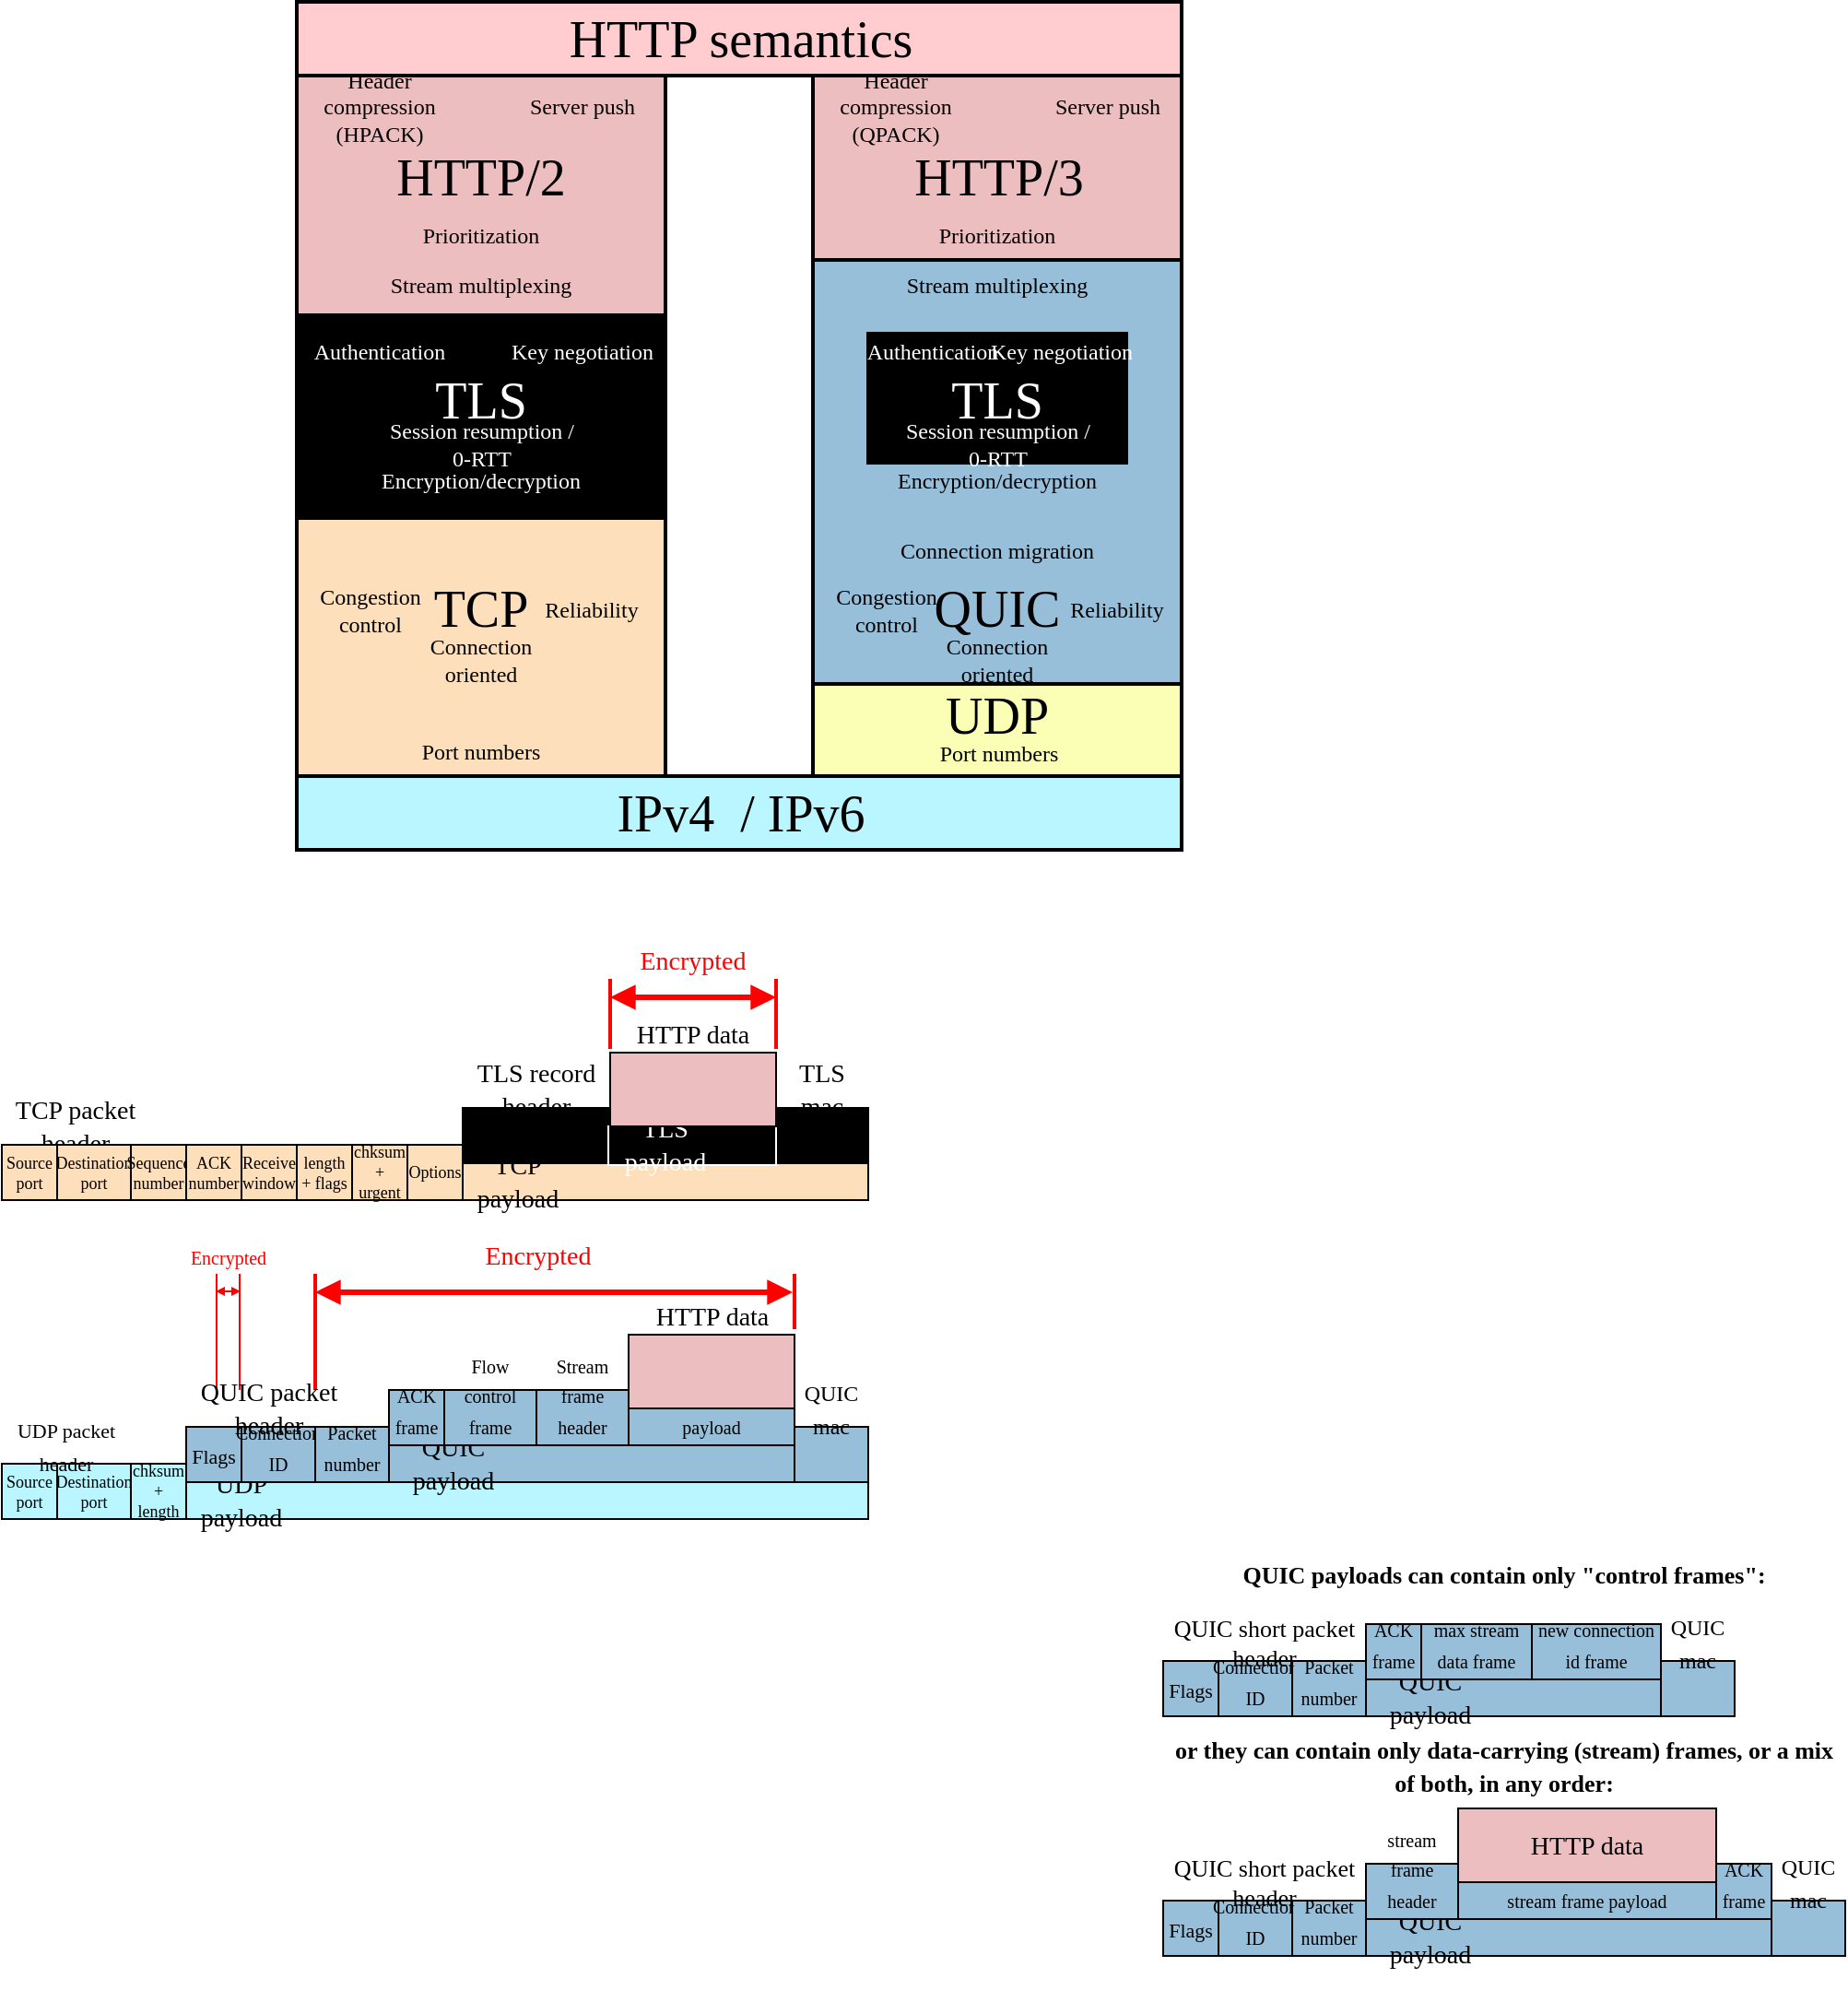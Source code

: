 <mxfile version="14.5.1" type="device"><diagram id="oOJN42TgeW5CsDGFlPp1" name="Page-1"><mxGraphModel dx="825" dy="1573" grid="1" gridSize="10" guides="1" tooltips="1" connect="1" arrows="1" fold="1" page="1" pageScale="1" pageWidth="850" pageHeight="1100" math="0" shadow="0"><root><mxCell id="0"/><mxCell id="1" parent="0"/><mxCell id="z856pM4otreHxS7xI0vF-62" value="" style="rounded=0;whiteSpace=wrap;html=1;fontSize=14;fillColor=#000000;" vertex="1" parent="1"><mxGeometry x="590" y="310" width="50" height="30" as="geometry"/></mxCell><mxCell id="z856pM4otreHxS7xI0vF-1" value="" style="shape=image;verticalLabelPosition=bottom;labelBackgroundColor=#ffffff;verticalAlign=top;aspect=fixed;imageAspect=0;image=https://www.potaroo.net/ispcol/2019-03/quic-fig2.png;" vertex="1" parent="1"><mxGeometry x="180" y="660" width="520" height="134" as="geometry"/></mxCell><mxCell id="z856pM4otreHxS7xI0vF-3" value="" style="rounded=0;whiteSpace=wrap;html=1;fillColor=#FDDFBB;align=center;fontFamily=MyriadPro-Cond;strokeWidth=2;spacing=4;spacingLeft=2;fontSize=10;fontColor=#000000;" vertex="1" parent="1"><mxGeometry x="330" y="-20" width="200" height="150" as="geometry"/></mxCell><mxCell id="z856pM4otreHxS7xI0vF-4" value="&lt;div style=&quot;font-size: 28px&quot;&gt;&lt;font face=&quot;Myriad Pro Condensed&quot; style=&quot;font-size: 28px&quot;&gt;IPv4&amp;nbsp; /&amp;nbsp;&lt;/font&gt;&lt;span style=&quot;font-family: &amp;#34;myriad pro condensed&amp;#34;&quot;&gt;IPv6&lt;/span&gt;&lt;/div&gt;" style="rounded=0;whiteSpace=wrap;html=1;fillColor=#BAF6FF;align=center;fontFamily=MyriadPro-Cond;strokeWidth=2;spacing=4;spacingLeft=2;fontSize=10;fontColor=#000000;" vertex="1" parent="1"><mxGeometry x="330" y="130" width="480" height="40" as="geometry"/></mxCell><mxCell id="z856pM4otreHxS7xI0vF-5" value="&lt;span&gt;&lt;font face=&quot;Myriad Pro Condensed&quot;&gt;Reliability&lt;/font&gt;&lt;/span&gt;" style="text;html=1;strokeColor=none;fillColor=none;align=center;verticalAlign=middle;whiteSpace=wrap;rounded=0;fontStyle=0" vertex="1" parent="1"><mxGeometry x="450" y="30" width="80" height="20" as="geometry"/></mxCell><mxCell id="z856pM4otreHxS7xI0vF-6" value="&lt;span&gt;&lt;font face=&quot;Myriad Pro Condensed&quot;&gt;Congestion &lt;br&gt;control&lt;/font&gt;&lt;/span&gt;" style="text;html=1;strokeColor=none;fillColor=none;align=center;verticalAlign=middle;whiteSpace=wrap;rounded=0;fontStyle=0" vertex="1" parent="1"><mxGeometry x="330" y="30" width="80" height="20" as="geometry"/></mxCell><mxCell id="z856pM4otreHxS7xI0vF-7" value="" style="rounded=0;whiteSpace=wrap;html=1;fillColor=#98BFD9;align=center;fontFamily=MyriadPro-Cond;strokeWidth=2;spacing=4;spacingLeft=2;fontSize=10;fontColor=#000000;" vertex="1" parent="1"><mxGeometry x="610" y="-150" width="200" height="230" as="geometry"/></mxCell><mxCell id="z856pM4otreHxS7xI0vF-8" value="" style="rounded=0;whiteSpace=wrap;html=1;fillColor=#000000;align=center;fontFamily=MyriadPro-Cond;strokeWidth=2;spacing=4;spacingLeft=2;fontSize=10;fontColor=#FFFFFF;" vertex="1" parent="1"><mxGeometry x="330" y="-120" width="200" height="110" as="geometry"/></mxCell><mxCell id="z856pM4otreHxS7xI0vF-9" value="&lt;span&gt;&lt;font face=&quot;Myriad Pro Condensed&quot; color=&quot;#ffffff&quot;&gt;Authentication&lt;/font&gt;&lt;/span&gt;" style="text;html=1;strokeColor=none;fillColor=none;align=center;verticalAlign=middle;whiteSpace=wrap;rounded=0;fontStyle=0" vertex="1" parent="1"><mxGeometry x="330" y="-110" width="90" height="20" as="geometry"/></mxCell><mxCell id="z856pM4otreHxS7xI0vF-10" value="&lt;span&gt;&lt;font face=&quot;Myriad Pro Condensed&quot; color=&quot;#ffffff&quot;&gt;Key negotiation&lt;br&gt;&lt;/font&gt;&lt;/span&gt;" style="text;html=1;strokeColor=none;fillColor=none;align=center;verticalAlign=middle;whiteSpace=wrap;rounded=0;fontStyle=0" vertex="1" parent="1"><mxGeometry x="440" y="-110" width="90" height="20" as="geometry"/></mxCell><mxCell id="z856pM4otreHxS7xI0vF-11" value="&lt;span&gt;&lt;font face=&quot;Myriad Pro Condensed&quot; color=&quot;#ffffff&quot;&gt;Encryption/decryption&lt;br&gt;&lt;/font&gt;&lt;/span&gt;" style="text;html=1;strokeColor=none;fillColor=none;align=center;verticalAlign=middle;whiteSpace=wrap;rounded=0;fontStyle=0" vertex="1" parent="1"><mxGeometry x="385" y="-40" width="90" height="20" as="geometry"/></mxCell><mxCell id="z856pM4otreHxS7xI0vF-12" value="" style="rounded=0;whiteSpace=wrap;html=1;fillColor=#000000;align=center;fontFamily=MyriadPro-Cond;strokeWidth=2;spacing=4;spacingLeft=2;fontSize=10;fontColor=#FFFFFF;" vertex="1" parent="1"><mxGeometry x="640" y="-110" width="140" height="70" as="geometry"/></mxCell><mxCell id="z856pM4otreHxS7xI0vF-13" value="&lt;span&gt;&lt;font face=&quot;Myriad Pro Condensed&quot;&gt;Encryption/decryption&lt;br&gt;&lt;/font&gt;&lt;/span&gt;" style="text;html=1;strokeColor=none;fillColor=none;align=center;verticalAlign=middle;whiteSpace=wrap;rounded=0;fontStyle=0" vertex="1" parent="1"><mxGeometry x="665" y="-40" width="90" height="20" as="geometry"/></mxCell><mxCell id="z856pM4otreHxS7xI0vF-14" value="&lt;span&gt;&lt;font face=&quot;Myriad Pro Condensed&quot; color=&quot;#ffffff&quot;&gt;Authentication&lt;/font&gt;&lt;/span&gt;" style="text;html=1;strokeColor=none;fillColor=none;align=center;verticalAlign=middle;whiteSpace=wrap;rounded=0;fontStyle=0" vertex="1" parent="1"><mxGeometry x="630" y="-110" width="90" height="20" as="geometry"/></mxCell><mxCell id="z856pM4otreHxS7xI0vF-15" value="&lt;span&gt;&lt;font face=&quot;Myriad Pro Condensed&quot; color=&quot;#ffffff&quot;&gt;Key negotiation&lt;br&gt;&lt;/font&gt;&lt;/span&gt;" style="text;html=1;strokeColor=none;fillColor=none;align=center;verticalAlign=middle;whiteSpace=wrap;rounded=0;fontStyle=0" vertex="1" parent="1"><mxGeometry x="700" y="-110" width="90" height="20" as="geometry"/></mxCell><mxCell id="z856pM4otreHxS7xI0vF-16" value="&lt;span&gt;&lt;font face=&quot;Myriad Pro Condensed&quot; color=&quot;#ffffff&quot;&gt;Session resumption / 0-RTT&lt;br&gt;&lt;/font&gt;&lt;/span&gt;" style="text;html=1;strokeColor=none;fillColor=none;align=center;verticalAlign=middle;whiteSpace=wrap;rounded=0;fontStyle=0" vertex="1" parent="1"><mxGeometry x="657.5" y="-60" width="105" height="20" as="geometry"/></mxCell><mxCell id="z856pM4otreHxS7xI0vF-17" value="" style="edgeStyle=orthogonalEdgeStyle;rounded=0;orthogonalLoop=1;jettySize=auto;html=1;" edge="1" parent="1" source="z856pM4otreHxS7xI0vF-18" target="z856pM4otreHxS7xI0vF-28"><mxGeometry relative="1" as="geometry"/></mxCell><mxCell id="z856pM4otreHxS7xI0vF-18" value="&lt;span&gt;&lt;font face=&quot;Myriad Pro Condensed&quot; color=&quot;#ffffff&quot;&gt;Session resumption / 0-RTT&lt;br&gt;&lt;/font&gt;&lt;/span&gt;" style="text;html=1;strokeColor=none;fillColor=none;align=center;verticalAlign=middle;whiteSpace=wrap;rounded=0;fontStyle=0" vertex="1" parent="1"><mxGeometry x="377.5" y="-60" width="105" height="20" as="geometry"/></mxCell><mxCell id="z856pM4otreHxS7xI0vF-19" value="" style="rounded=0;whiteSpace=wrap;html=1;fillColor=#FAFFB5;align=center;fontFamily=MyriadPro-Cond;strokeWidth=2;spacing=4;spacingLeft=2;fontSize=10;fontColor=#000000;" vertex="1" parent="1"><mxGeometry x="610" y="80" width="200" height="50" as="geometry"/></mxCell><mxCell id="z856pM4otreHxS7xI0vF-20" value="&lt;span&gt;&lt;font face=&quot;Myriad Pro Condensed&quot;&gt;Port numbers&lt;/font&gt;&lt;/span&gt;" style="text;html=1;strokeColor=none;fillColor=none;align=center;verticalAlign=middle;whiteSpace=wrap;rounded=0;fontStyle=0" vertex="1" parent="1"><mxGeometry x="666" y="108" width="90" height="20" as="geometry"/></mxCell><mxCell id="z856pM4otreHxS7xI0vF-21" value="&lt;span&gt;&lt;font face=&quot;Myriad Pro Condensed&quot;&gt;Congestion &lt;br&gt;control&lt;/font&gt;&lt;/span&gt;" style="text;html=1;strokeColor=none;fillColor=none;align=center;verticalAlign=middle;whiteSpace=wrap;rounded=0;fontStyle=0" vertex="1" parent="1"><mxGeometry x="610" y="30" width="80" height="20" as="geometry"/></mxCell><mxCell id="z856pM4otreHxS7xI0vF-22" value="&lt;span&gt;&lt;font face=&quot;Myriad Pro Condensed&quot;&gt;Reliability&lt;/font&gt;&lt;/span&gt;" style="text;html=1;strokeColor=none;fillColor=none;align=center;verticalAlign=middle;whiteSpace=wrap;rounded=0;fontStyle=0" vertex="1" parent="1"><mxGeometry x="740" y="30" width="70" height="20" as="geometry"/></mxCell><mxCell id="z856pM4otreHxS7xI0vF-23" value="&lt;div&gt;&lt;br&gt;&lt;/div&gt;" style="rounded=0;whiteSpace=wrap;html=1;fillColor=#ecbec0;align=center;fontFamily=MyriadPro-Cond;strokeWidth=2;spacing=4;spacingLeft=2;fontSize=10;" vertex="1" parent="1"><mxGeometry x="330" y="-250" width="200" height="130" as="geometry"/></mxCell><mxCell id="z856pM4otreHxS7xI0vF-24" value="&lt;span&gt;&lt;font face=&quot;Myriad Pro Condensed&quot;&gt;Stream multiplexing&lt;/font&gt;&lt;/span&gt;" style="text;html=1;strokeColor=none;fillColor=none;align=center;verticalAlign=middle;whiteSpace=wrap;rounded=0;fontStyle=0" vertex="1" parent="1"><mxGeometry x="360" y="-146" width="140" height="20" as="geometry"/></mxCell><mxCell id="z856pM4otreHxS7xI0vF-25" value="&lt;div&gt;&lt;span style=&quot;font-family: &amp;#34;myriad pro condensed&amp;#34;&quot;&gt;&lt;font style=&quot;font-size: 28px&quot;&gt;HTTP semantics&lt;/font&gt;&lt;/span&gt;&lt;br&gt;&lt;/div&gt;" style="rounded=0;whiteSpace=wrap;html=1;align=center;fontFamily=MyriadPro-Cond;strokeWidth=2;spacing=4;spacingLeft=2;fontSize=10;fillColor=#FFCDCF;" vertex="1" parent="1"><mxGeometry x="330" y="-290" width="480" height="40" as="geometry"/></mxCell><mxCell id="z856pM4otreHxS7xI0vF-26" value="&lt;div style=&quot;font-size: 28px&quot;&gt;&lt;br&gt;&lt;/div&gt;" style="rounded=0;whiteSpace=wrap;html=1;align=center;fontFamily=MyriadPro-Cond;strokeWidth=2;spacing=4;spacingLeft=2;fontSize=10;fillColor=#ECBEC0;" vertex="1" parent="1"><mxGeometry x="610" y="-250" width="200" height="100" as="geometry"/></mxCell><mxCell id="z856pM4otreHxS7xI0vF-27" value="&lt;span&gt;&lt;font face=&quot;Myriad Pro Condensed&quot;&gt;Stream multiplexing&lt;/font&gt;&lt;/span&gt;" style="text;html=1;strokeColor=none;fillColor=none;align=center;verticalAlign=middle;whiteSpace=wrap;rounded=0;fontStyle=0" vertex="1" parent="1"><mxGeometry x="640" y="-146" width="140" height="20" as="geometry"/></mxCell><mxCell id="z856pM4otreHxS7xI0vF-28" value="&lt;span&gt;&lt;font face=&quot;Myriad Pro Condensed&quot;&gt;Prioritization&lt;/font&gt;&lt;/span&gt;" style="text;html=1;strokeColor=none;fillColor=none;align=center;verticalAlign=middle;whiteSpace=wrap;rounded=0;fontStyle=0" vertex="1" parent="1"><mxGeometry x="360" y="-173" width="140" height="20" as="geometry"/></mxCell><mxCell id="z856pM4otreHxS7xI0vF-29" value="&lt;span&gt;&lt;font face=&quot;Myriad Pro Condensed&quot;&gt;Prioritization&lt;/font&gt;&lt;/span&gt;" style="text;html=1;strokeColor=none;fillColor=none;align=center;verticalAlign=middle;whiteSpace=wrap;rounded=0;fontStyle=0" vertex="1" parent="1"><mxGeometry x="640" y="-173" width="140" height="20" as="geometry"/></mxCell><mxCell id="z856pM4otreHxS7xI0vF-30" value="&lt;span&gt;&lt;font face=&quot;Myriad Pro Condensed&quot;&gt;Header compression&lt;br&gt;(QPACK)&lt;br&gt;&lt;/font&gt;&lt;/span&gt;" style="text;html=1;strokeColor=none;fillColor=none;align=center;verticalAlign=middle;whiteSpace=wrap;rounded=0;fontStyle=0" vertex="1" parent="1"><mxGeometry x="610" y="-243" width="90" height="20" as="geometry"/></mxCell><mxCell id="z856pM4otreHxS7xI0vF-31" value="&lt;span&gt;&lt;font face=&quot;Myriad Pro Condensed&quot;&gt;Server push&lt;/font&gt;&lt;/span&gt;" style="text;html=1;strokeColor=none;fillColor=none;align=center;verticalAlign=middle;whiteSpace=wrap;rounded=0;fontStyle=0" vertex="1" parent="1"><mxGeometry x="730" y="-243" width="80" height="20" as="geometry"/></mxCell><mxCell id="z856pM4otreHxS7xI0vF-32" value="&lt;span&gt;&lt;font face=&quot;Myriad Pro Condensed&quot;&gt;Server push&lt;/font&gt;&lt;/span&gt;" style="text;html=1;strokeColor=none;fillColor=none;align=center;verticalAlign=middle;whiteSpace=wrap;rounded=0;fontStyle=0" vertex="1" parent="1"><mxGeometry x="440" y="-243" width="90" height="20" as="geometry"/></mxCell><mxCell id="z856pM4otreHxS7xI0vF-33" value="&lt;span&gt;&lt;font face=&quot;Myriad Pro Condensed&quot;&gt;Header compression&lt;br&gt;(HPACK)&lt;br&gt;&lt;/font&gt;&lt;/span&gt;" style="text;html=1;strokeColor=none;fillColor=none;align=center;verticalAlign=middle;whiteSpace=wrap;rounded=0;fontStyle=0" vertex="1" parent="1"><mxGeometry x="330" y="-243" width="90" height="20" as="geometry"/></mxCell><mxCell id="z856pM4otreHxS7xI0vF-34" value="&lt;font style=&quot;font-size: 28px&quot; face=&quot;Myriad Pro Condensed&quot; color=&quot;#ffffff&quot;&gt;TLS&lt;/font&gt;" style="text;html=1;strokeColor=none;fillColor=none;align=center;verticalAlign=middle;whiteSpace=wrap;rounded=0;dashed=1;dashPattern=1 4;" vertex="1" parent="1"><mxGeometry x="690" y="-84" width="40" height="20" as="geometry"/></mxCell><mxCell id="z856pM4otreHxS7xI0vF-35" value="&lt;font face=&quot;Myriad Pro Condensed&quot;&gt;&lt;span&gt;Connection migration&lt;/span&gt;&lt;/font&gt;" style="text;html=1;strokeColor=none;fillColor=none;align=center;verticalAlign=middle;whiteSpace=wrap;rounded=0;fontStyle=0" vertex="1" parent="1"><mxGeometry x="610" y="-2" width="200" height="20" as="geometry"/></mxCell><mxCell id="z856pM4otreHxS7xI0vF-36" value="&lt;font style=&quot;font-size: 28px&quot; face=&quot;Myriad Pro Condensed&quot; color=&quot;#ffffff&quot;&gt;TLS&lt;/font&gt;" style="text;html=1;strokeColor=none;fillColor=none;align=center;verticalAlign=middle;whiteSpace=wrap;rounded=0;dashed=1;dashPattern=1 4;" vertex="1" parent="1"><mxGeometry x="410" y="-84" width="40" height="20" as="geometry"/></mxCell><mxCell id="z856pM4otreHxS7xI0vF-37" value="&lt;font style=&quot;font-size: 28px&quot; face=&quot;Myriad Pro Condensed&quot;&gt;HTTP/2&lt;/font&gt;" style="text;html=1;strokeColor=none;fillColor=none;align=center;verticalAlign=middle;whiteSpace=wrap;rounded=0;dashed=1;dashPattern=1 4;" vertex="1" parent="1"><mxGeometry x="410" y="-205" width="40" height="20" as="geometry"/></mxCell><mxCell id="z856pM4otreHxS7xI0vF-38" value="&lt;font style=&quot;font-size: 28px&quot; face=&quot;Myriad Pro Condensed&quot;&gt;HTTP/3&lt;br&gt;&lt;/font&gt;" style="text;html=1;strokeColor=none;fillColor=none;align=center;verticalAlign=middle;whiteSpace=wrap;rounded=0;dashed=1;dashPattern=1 4;" vertex="1" parent="1"><mxGeometry x="691" y="-205" width="40" height="20" as="geometry"/></mxCell><mxCell id="z856pM4otreHxS7xI0vF-39" value="&lt;font style=&quot;font-size: 28px&quot; face=&quot;Myriad Pro Condensed&quot;&gt;QUIC&lt;br&gt;&lt;/font&gt;" style="text;html=1;strokeColor=none;fillColor=none;align=center;verticalAlign=middle;whiteSpace=wrap;rounded=0;dashed=1;dashPattern=1 4;" vertex="1" parent="1"><mxGeometry x="690" y="28.75" width="40" height="20" as="geometry"/></mxCell><mxCell id="z856pM4otreHxS7xI0vF-40" value="&lt;font style=&quot;font-size: 28px&quot; face=&quot;Myriad Pro Condensed&quot;&gt;TCP&lt;br&gt;&lt;/font&gt;" style="text;html=1;strokeColor=none;fillColor=none;align=center;verticalAlign=middle;whiteSpace=wrap;rounded=0;dashed=1;dashPattern=1 4;" vertex="1" parent="1"><mxGeometry x="410" y="28.75" width="40" height="20" as="geometry"/></mxCell><mxCell id="z856pM4otreHxS7xI0vF-41" value="&lt;font style=&quot;font-size: 28px&quot; face=&quot;Myriad Pro Condensed&quot;&gt;UDP&lt;br&gt;&lt;/font&gt;" style="text;html=1;strokeColor=none;fillColor=none;align=center;verticalAlign=middle;whiteSpace=wrap;rounded=0;dashed=1;dashPattern=1 4;" vertex="1" parent="1"><mxGeometry x="690" y="87" width="40" height="20" as="geometry"/></mxCell><mxCell id="z856pM4otreHxS7xI0vF-42" value="&lt;font face=&quot;Myriad Pro Condensed&quot;&gt;&lt;span&gt;Connection oriented&lt;/span&gt;&lt;/font&gt;" style="text;html=1;strokeColor=none;fillColor=none;align=center;verticalAlign=middle;whiteSpace=wrap;rounded=0;fontStyle=0" vertex="1" parent="1"><mxGeometry x="385" y="57" width="90" height="20" as="geometry"/></mxCell><mxCell id="z856pM4otreHxS7xI0vF-43" value="&lt;font face=&quot;Myriad Pro Condensed&quot;&gt;&lt;span&gt;Connection oriented&lt;/span&gt;&lt;/font&gt;" style="text;html=1;strokeColor=none;fillColor=none;align=center;verticalAlign=middle;whiteSpace=wrap;rounded=0;fontStyle=0" vertex="1" parent="1"><mxGeometry x="665" y="57" width="90" height="20" as="geometry"/></mxCell><mxCell id="z856pM4otreHxS7xI0vF-44" value="&lt;span&gt;&lt;font face=&quot;Myriad Pro Condensed&quot;&gt;Port numbers&lt;/font&gt;&lt;/span&gt;" style="text;html=1;strokeColor=none;fillColor=none;align=center;verticalAlign=middle;whiteSpace=wrap;rounded=0;fontStyle=0" vertex="1" parent="1"><mxGeometry x="385" y="107" width="90" height="20" as="geometry"/></mxCell><mxCell id="z856pM4otreHxS7xI0vF-45" value="&lt;font style=&quot;font-size: 14px&quot; face=&quot;Myriad Pro Condensed&quot;&gt;TCP packet header&lt;br style=&quot;font-size: 14px&quot;&gt;&lt;/font&gt;" style="text;html=1;strokeColor=none;fillColor=none;align=center;verticalAlign=middle;whiteSpace=wrap;rounded=0;dashed=1;dashPattern=1 4;fontSize=14;" vertex="1" parent="1"><mxGeometry x="170" y="310" width="80" height="20" as="geometry"/></mxCell><mxCell id="z856pM4otreHxS7xI0vF-46" value="" style="rounded=0;whiteSpace=wrap;html=1;fillColor=#FDDFBB;" vertex="1" parent="1"><mxGeometry x="420" y="340" width="220" height="20" as="geometry"/></mxCell><mxCell id="z856pM4otreHxS7xI0vF-47" value="&lt;font style=&quot;font-size: 14px&quot; face=&quot;Myriad Pro Condensed&quot;&gt;TCP payload&lt;br style=&quot;font-size: 14px&quot;&gt;&lt;/font&gt;" style="text;html=1;strokeColor=none;fillColor=none;align=center;verticalAlign=middle;whiteSpace=wrap;rounded=0;dashed=1;dashPattern=1 4;fontSize=14;" vertex="1" parent="1"><mxGeometry x="420" y="340" width="60" height="20" as="geometry"/></mxCell><mxCell id="z856pM4otreHxS7xI0vF-48" value="&lt;font style=&quot;font-size: 9px;&quot; face=&quot;Myriad Pro Condensed&quot;&gt;Source port&lt;/font&gt;" style="rounded=0;whiteSpace=wrap;html=1;fillColor=#FDDFBB;fontSize=9;verticalAlign=middle;" vertex="1" parent="1"><mxGeometry x="170" y="330" width="30" height="30" as="geometry"/></mxCell><mxCell id="z856pM4otreHxS7xI0vF-50" value="&lt;font style=&quot;font-size: 9px;&quot; face=&quot;Myriad Pro Condensed&quot;&gt;Destination port&lt;/font&gt;" style="rounded=0;whiteSpace=wrap;html=1;fillColor=#FDDFBB;fontSize=9;verticalAlign=middle;" vertex="1" parent="1"><mxGeometry x="200" y="330" width="40" height="30" as="geometry"/></mxCell><mxCell id="z856pM4otreHxS7xI0vF-51" value="&lt;font style=&quot;font-size: 9px;&quot; face=&quot;Myriad Pro Condensed&quot;&gt;Sequence number&lt;/font&gt;" style="rounded=0;whiteSpace=wrap;html=1;fillColor=#FDDFBB;fontSize=9;verticalAlign=middle;" vertex="1" parent="1"><mxGeometry x="240" y="330" width="30" height="30" as="geometry"/></mxCell><mxCell id="z856pM4otreHxS7xI0vF-52" value="&lt;font style=&quot;font-size: 9px;&quot; face=&quot;Myriad Pro Condensed&quot;&gt;ACK number&lt;br style=&quot;font-size: 9px;&quot;&gt;&lt;/font&gt;" style="rounded=0;whiteSpace=wrap;html=1;fillColor=#FDDFBB;fontSize=9;verticalAlign=middle;" vertex="1" parent="1"><mxGeometry x="270" y="330" width="30" height="30" as="geometry"/></mxCell><mxCell id="z856pM4otreHxS7xI0vF-53" value="&lt;font face=&quot;Myriad Pro Condensed&quot; style=&quot;font-size: 9px&quot;&gt;&lt;font style=&quot;line-height: 100% ; font-size: 9px&quot;&gt;length &lt;br&gt;+ flags&lt;/font&gt;&lt;br style=&quot;font-size: 9px&quot;&gt;&lt;/font&gt;" style="rounded=0;whiteSpace=wrap;html=1;fillColor=#FDDFBB;fontSize=9;verticalAlign=middle;" vertex="1" parent="1"><mxGeometry x="330" y="330" width="30" height="30" as="geometry"/></mxCell><mxCell id="z856pM4otreHxS7xI0vF-54" value="&lt;font style=&quot;font-size: 9px; line-height: 50%;&quot; face=&quot;Myriad Pro Condensed&quot;&gt;Receive window&lt;br style=&quot;font-size: 9px;&quot;&gt;&lt;/font&gt;" style="rounded=0;whiteSpace=wrap;html=1;fillColor=#FDDFBB;fontSize=9;horizontal=1;verticalAlign=middle;" vertex="1" parent="1"><mxGeometry x="300" y="330" width="30" height="30" as="geometry"/></mxCell><mxCell id="z856pM4otreHxS7xI0vF-55" value="&lt;font style=&quot;font-size: 9px;&quot; face=&quot;Myriad Pro Condensed&quot;&gt;Options&lt;br style=&quot;font-size: 9px;&quot;&gt;&lt;/font&gt;" style="rounded=0;whiteSpace=wrap;html=1;fillColor=#FDDFBB;fontSize=9;verticalAlign=middle;" vertex="1" parent="1"><mxGeometry x="390" y="330" width="30" height="30" as="geometry"/></mxCell><mxCell id="z856pM4otreHxS7xI0vF-56" value="" style="rounded=0;whiteSpace=wrap;html=1;fontSize=14;fillColor=#000000;" vertex="1" parent="1"><mxGeometry x="420" y="310" width="80" height="30" as="geometry"/></mxCell><mxCell id="z856pM4otreHxS7xI0vF-58" value="&lt;font style=&quot;font-size: 14px&quot; face=&quot;Myriad Pro Condensed&quot;&gt;TLS record header&lt;br style=&quot;font-size: 14px&quot;&gt;&lt;/font&gt;" style="text;html=1;strokeColor=none;fillColor=none;align=center;verticalAlign=middle;whiteSpace=wrap;rounded=0;dashed=1;dashPattern=1 4;fontSize=14;" vertex="1" parent="1"><mxGeometry x="420" y="290" width="80" height="20" as="geometry"/></mxCell><mxCell id="z856pM4otreHxS7xI0vF-60" value="" style="rounded=0;whiteSpace=wrap;html=1;fontSize=14;fillColor=#000000;strokeColor=#FFFFFF;" vertex="1" parent="1"><mxGeometry x="499" y="320" width="91" height="21" as="geometry"/></mxCell><mxCell id="z856pM4otreHxS7xI0vF-63" value="&lt;font style=&quot;font-size: 14px&quot; face=&quot;Myriad Pro Condensed&quot;&gt;TLS mac&lt;br style=&quot;font-size: 14px&quot;&gt;&lt;/font&gt;" style="text;html=1;strokeColor=none;fillColor=none;align=center;verticalAlign=middle;whiteSpace=wrap;rounded=0;dashed=1;dashPattern=1 4;fontSize=14;" vertex="1" parent="1"><mxGeometry x="590" y="290" width="50" height="20" as="geometry"/></mxCell><mxCell id="z856pM4otreHxS7xI0vF-64" value="&lt;font style=&quot;font-size: 14px&quot; face=&quot;Myriad Pro Condensed&quot;&gt;&lt;font color=&quot;#ffffff&quot;&gt;TLS payload&lt;/font&gt;&lt;br style=&quot;font-size: 14px&quot;&gt;&lt;/font&gt;" style="text;html=1;strokeColor=none;fillColor=none;align=center;verticalAlign=middle;whiteSpace=wrap;rounded=0;dashed=1;dashPattern=1 4;fontSize=14;" vertex="1" parent="1"><mxGeometry x="500" y="320" width="60" height="20" as="geometry"/></mxCell><mxCell id="z856pM4otreHxS7xI0vF-65" value="" style="rounded=0;whiteSpace=wrap;html=1;fontSize=14;fillColor=#ECBEC0;" vertex="1" parent="1"><mxGeometry x="500" y="280" width="90" height="40" as="geometry"/></mxCell><mxCell id="z856pM4otreHxS7xI0vF-66" value="&lt;font style=&quot;font-size: 14px&quot; face=&quot;Myriad Pro Condensed&quot;&gt;HTTP data&lt;br style=&quot;font-size: 14px&quot;&gt;&lt;/font&gt;" style="text;html=1;strokeColor=none;fillColor=none;align=center;verticalAlign=middle;whiteSpace=wrap;rounded=0;dashed=1;dashPattern=1 4;fontSize=14;" vertex="1" parent="1"><mxGeometry x="504.5" y="260" width="80" height="20" as="geometry"/></mxCell><mxCell id="z856pM4otreHxS7xI0vF-67" value="" style="endArrow=block;startArrow=block;html=1;fontSize=14;startFill=1;endFill=1;strokeWidth=3;strokeColor=#FF0000;" edge="1" parent="1"><mxGeometry width="50" height="50" relative="1" as="geometry"><mxPoint x="500" y="250" as="sourcePoint"/><mxPoint x="590" y="250" as="targetPoint"/></mxGeometry></mxCell><mxCell id="z856pM4otreHxS7xI0vF-68" value="&lt;font style=&quot;font-size: 14px&quot; face=&quot;Myriad Pro Condensed&quot;&gt;&lt;font color=&quot;#ff0000&quot;&gt;Encrypted&lt;/font&gt;&lt;br style=&quot;font-size: 14px&quot;&gt;&lt;/font&gt;" style="text;html=1;strokeColor=none;fillColor=none;align=center;verticalAlign=middle;whiteSpace=wrap;rounded=0;dashed=1;dashPattern=1 4;fontSize=14;" vertex="1" parent="1"><mxGeometry x="505" y="220" width="80" height="20" as="geometry"/></mxCell><mxCell id="z856pM4otreHxS7xI0vF-69" value="" style="endArrow=none;html=1;strokeColor=#FF0000;strokeWidth=2;fontSize=14;" edge="1" parent="1"><mxGeometry width="50" height="50" relative="1" as="geometry"><mxPoint x="500" y="278" as="sourcePoint"/><mxPoint x="500" y="240" as="targetPoint"/></mxGeometry></mxCell><mxCell id="z856pM4otreHxS7xI0vF-70" value="" style="endArrow=none;html=1;strokeColor=#FF0000;strokeWidth=2;fontSize=14;" edge="1" parent="1"><mxGeometry width="50" height="50" relative="1" as="geometry"><mxPoint x="590" y="278" as="sourcePoint"/><mxPoint x="590" y="240" as="targetPoint"/></mxGeometry></mxCell><mxCell id="z856pM4otreHxS7xI0vF-71" value="" style="rounded=0;whiteSpace=wrap;html=1;fillColor=#BAF6FF;" vertex="1" parent="1"><mxGeometry x="270" y="513" width="370" height="20" as="geometry"/></mxCell><mxCell id="z856pM4otreHxS7xI0vF-72" value="&lt;font style=&quot;font-size: 9px;&quot; face=&quot;Myriad Pro Condensed&quot;&gt;Source port&lt;/font&gt;" style="rounded=0;whiteSpace=wrap;html=1;fontSize=9;verticalAlign=middle;fillColor=#BAF6FF;" vertex="1" parent="1"><mxGeometry x="170" y="503" width="30" height="30" as="geometry"/></mxCell><mxCell id="z856pM4otreHxS7xI0vF-73" value="&lt;font style=&quot;font-size: 9px;&quot; face=&quot;Myriad Pro Condensed&quot;&gt;Destination port&lt;/font&gt;" style="rounded=0;whiteSpace=wrap;html=1;fontSize=9;verticalAlign=middle;fillColor=#BAF6FF;" vertex="1" parent="1"><mxGeometry x="200" y="503" width="40" height="30" as="geometry"/></mxCell><mxCell id="z856pM4otreHxS7xI0vF-74" value="&lt;font face=&quot;Myriad Pro Condensed&quot;&gt;&lt;font style=&quot;font-size: 11px&quot;&gt;UDP packet header&lt;/font&gt;&lt;br style=&quot;font-size: 14px&quot;&gt;&lt;/font&gt;" style="text;html=1;strokeColor=none;fillColor=none;align=center;verticalAlign=middle;whiteSpace=wrap;rounded=0;dashed=1;dashPattern=1 4;fontSize=14;" vertex="1" parent="1"><mxGeometry x="170" y="483" width="70" height="20" as="geometry"/></mxCell><mxCell id="z856pM4otreHxS7xI0vF-75" value="&lt;font style=&quot;font-size: 14px&quot; face=&quot;Myriad Pro Condensed&quot;&gt;UDP payload&lt;br style=&quot;font-size: 14px&quot;&gt;&lt;/font&gt;" style="text;html=1;strokeColor=none;fillColor=none;align=center;verticalAlign=middle;whiteSpace=wrap;rounded=0;dashed=1;dashPattern=1 4;fontSize=14;" vertex="1" parent="1"><mxGeometry x="270" y="513" width="60" height="20" as="geometry"/></mxCell><mxCell id="z856pM4otreHxS7xI0vF-76" value="&lt;font style=&quot;font-size: 10px&quot; face=&quot;Myriad Pro Condensed&quot;&gt;&lt;br&gt;&lt;/font&gt;" style="rounded=0;whiteSpace=wrap;html=1;fontSize=14;verticalAlign=middle;fillColor=#98BFD9;" vertex="1" parent="1"><mxGeometry x="270" y="483" width="30" height="30" as="geometry"/></mxCell><mxCell id="z856pM4otreHxS7xI0vF-78" value="&lt;font style=&quot;font-size: 10px&quot; face=&quot;Myriad Pro Condensed&quot;&gt;Connection ID&lt;br&gt;&lt;/font&gt;" style="rounded=0;whiteSpace=wrap;html=1;fontSize=14;verticalAlign=bottom;fillColor=#98BFD9;" vertex="1" parent="1"><mxGeometry x="300" y="483" width="40" height="30" as="geometry"/></mxCell><mxCell id="z856pM4otreHxS7xI0vF-79" value="&lt;font style=&quot;font-size: 10px&quot; face=&quot;Myriad Pro Condensed&quot;&gt;Packet number&lt;br&gt;&lt;/font&gt;" style="rounded=0;whiteSpace=wrap;html=1;fontSize=14;verticalAlign=bottom;fillColor=#98BFD9;" vertex="1" parent="1"><mxGeometry x="340" y="483" width="40" height="30" as="geometry"/></mxCell><mxCell id="z856pM4otreHxS7xI0vF-82" value="" style="rounded=0;whiteSpace=wrap;html=1;fillColor=#98BFD9;" vertex="1" parent="1"><mxGeometry x="380" y="493" width="220" height="20" as="geometry"/></mxCell><mxCell id="z856pM4otreHxS7xI0vF-83" value="&lt;font style=&quot;font-size: 10px&quot; face=&quot;Myriad Pro Condensed&quot;&gt;&lt;br&gt;&lt;/font&gt;" style="rounded=0;whiteSpace=wrap;html=1;fontSize=14;verticalAlign=bottom;fillColor=#98BFD9;" vertex="1" parent="1"><mxGeometry x="600" y="483" width="40" height="30" as="geometry"/></mxCell><mxCell id="z856pM4otreHxS7xI0vF-84" value="&lt;font face=&quot;Myriad Pro Condensed&quot;&gt;&lt;font style=&quot;font-size: 12px&quot;&gt;QUIC mac&lt;/font&gt;&lt;br style=&quot;font-size: 14px&quot;&gt;&lt;/font&gt;" style="text;html=1;strokeColor=none;fillColor=none;align=center;verticalAlign=middle;whiteSpace=wrap;rounded=0;dashed=1;dashPattern=1 4;fontSize=14;" vertex="1" parent="1"><mxGeometry x="600" y="463" width="40" height="20" as="geometry"/></mxCell><mxCell id="z856pM4otreHxS7xI0vF-85" value="&lt;font style=&quot;font-size: 14px&quot; face=&quot;Myriad Pro Condensed&quot;&gt;QUIC payload&lt;br style=&quot;font-size: 14px&quot;&gt;&lt;/font&gt;" style="text;html=1;strokeColor=none;fillColor=none;align=center;verticalAlign=middle;whiteSpace=wrap;rounded=0;dashed=1;dashPattern=1 4;fontSize=14;" vertex="1" parent="1"><mxGeometry x="380" y="493" width="70" height="20" as="geometry"/></mxCell><mxCell id="z856pM4otreHxS7xI0vF-86" value="&lt;font style=&quot;font-size: 10px&quot; face=&quot;Myriad Pro Condensed&quot;&gt;ACK frame&lt;br&gt;&lt;/font&gt;" style="rounded=0;whiteSpace=wrap;html=1;fontSize=14;verticalAlign=bottom;fillColor=#98BFD9;" vertex="1" parent="1"><mxGeometry x="380" y="463" width="30" height="30" as="geometry"/></mxCell><mxCell id="z856pM4otreHxS7xI0vF-87" value="&lt;font style=&quot;font-size: 10px&quot; face=&quot;Myriad Pro Condensed&quot;&gt;Flow control frame&lt;br&gt;&lt;/font&gt;" style="rounded=0;whiteSpace=wrap;html=1;fontSize=14;verticalAlign=bottom;fillColor=#98BFD9;" vertex="1" parent="1"><mxGeometry x="410" y="463" width="50" height="30" as="geometry"/></mxCell><mxCell id="z856pM4otreHxS7xI0vF-88" value="&lt;font style=&quot;font-size: 10px&quot; face=&quot;Myriad Pro Condensed&quot;&gt;Stream frame header&lt;br&gt;&lt;/font&gt;" style="rounded=0;whiteSpace=wrap;html=1;fontSize=14;verticalAlign=bottom;fillColor=#98BFD9;" vertex="1" parent="1"><mxGeometry x="460" y="463" width="50" height="30" as="geometry"/></mxCell><mxCell id="z856pM4otreHxS7xI0vF-89" value="&lt;font style=&quot;font-size: 10px&quot; face=&quot;Myriad Pro Condensed&quot;&gt;Stream frame payload&lt;br&gt;&lt;/font&gt;" style="rounded=0;whiteSpace=wrap;html=1;fontSize=14;verticalAlign=bottom;fillColor=#98BFD9;" vertex="1" parent="1"><mxGeometry x="510" y="473" width="90" height="20" as="geometry"/></mxCell><mxCell id="z856pM4otreHxS7xI0vF-90" value="" style="rounded=0;whiteSpace=wrap;html=1;fontSize=14;fillColor=#ECBEC0;" vertex="1" parent="1"><mxGeometry x="510" y="433" width="90" height="40" as="geometry"/></mxCell><mxCell id="z856pM4otreHxS7xI0vF-91" value="&lt;font style=&quot;font-size: 14px&quot; face=&quot;Myriad Pro Condensed&quot;&gt;HTTP data&lt;br style=&quot;font-size: 14px&quot;&gt;&lt;/font&gt;" style="text;html=1;strokeColor=none;fillColor=none;align=center;verticalAlign=middle;whiteSpace=wrap;rounded=0;dashed=1;dashPattern=1 4;fontSize=14;" vertex="1" parent="1"><mxGeometry x="511" y="413" width="89" height="20" as="geometry"/></mxCell><mxCell id="z856pM4otreHxS7xI0vF-92" value="&lt;font style=&quot;font-size: 14px&quot; face=&quot;Myriad Pro Condensed&quot;&gt;&lt;font color=&quot;#ff0000&quot;&gt;Encrypted&lt;/font&gt;&lt;br style=&quot;font-size: 14px&quot;&gt;&lt;/font&gt;" style="text;html=1;strokeColor=none;fillColor=none;align=center;verticalAlign=middle;whiteSpace=wrap;rounded=0;dashed=1;dashPattern=1 4;fontSize=14;" vertex="1" parent="1"><mxGeometry x="421" y="380" width="80" height="20" as="geometry"/></mxCell><mxCell id="z856pM4otreHxS7xI0vF-93" value="" style="endArrow=block;startArrow=block;html=1;fontSize=14;startFill=1;endFill=1;strokeWidth=3;strokeColor=#FF0000;" edge="1" parent="1"><mxGeometry width="50" height="50" relative="1" as="geometry"><mxPoint x="340" y="410" as="sourcePoint"/><mxPoint x="599" y="410" as="targetPoint"/></mxGeometry></mxCell><mxCell id="z856pM4otreHxS7xI0vF-94" value="" style="endArrow=none;html=1;strokeColor=#FF0000;strokeWidth=2;fontSize=14;" edge="1" parent="1"><mxGeometry width="50" height="50" relative="1" as="geometry"><mxPoint x="600" y="430" as="sourcePoint"/><mxPoint x="600" y="400" as="targetPoint"/></mxGeometry></mxCell><mxCell id="z856pM4otreHxS7xI0vF-95" value="" style="endArrow=none;html=1;strokeColor=#FF0000;strokeWidth=2;fontSize=14;" edge="1" parent="1"><mxGeometry width="50" height="50" relative="1" as="geometry"><mxPoint x="340" y="463" as="sourcePoint"/><mxPoint x="340" y="400" as="targetPoint"/></mxGeometry></mxCell><mxCell id="z856pM4otreHxS7xI0vF-97" value="" style="endArrow=none;html=1;strokeColor=#FF0000;strokeWidth=1;fontSize=14;" edge="1" parent="1"><mxGeometry width="50" height="50" relative="1" as="geometry"><mxPoint x="286.5" y="463" as="sourcePoint"/><mxPoint x="286.5" y="400" as="targetPoint"/></mxGeometry></mxCell><mxCell id="z856pM4otreHxS7xI0vF-98" value="" style="endArrow=none;html=1;strokeColor=#FF0000;strokeWidth=1;fontSize=14;" edge="1" parent="1"><mxGeometry width="50" height="50" relative="1" as="geometry"><mxPoint x="299" y="463" as="sourcePoint"/><mxPoint x="299" y="400" as="targetPoint"/></mxGeometry></mxCell><mxCell id="z856pM4otreHxS7xI0vF-81" value="&lt;font style=&quot;font-size: 14px&quot; face=&quot;Myriad Pro Condensed&quot;&gt;QUIC packet header&lt;br style=&quot;font-size: 14px&quot;&gt;&lt;/font&gt;" style="text;html=1;strokeColor=none;fillColor=none;align=center;verticalAlign=middle;whiteSpace=wrap;rounded=0;dashed=1;dashPattern=1 4;fontSize=14;" vertex="1" parent="1"><mxGeometry x="270" y="463" width="90" height="20" as="geometry"/></mxCell><mxCell id="z856pM4otreHxS7xI0vF-99" value="&lt;font face=&quot;Myriad Pro Condensed&quot;&gt;&lt;font style=&quot;font-size: 11px&quot;&gt;Flags&lt;/font&gt;&lt;br style=&quot;font-size: 14px&quot;&gt;&lt;/font&gt;" style="text;html=1;strokeColor=none;fillColor=none;align=center;verticalAlign=middle;whiteSpace=wrap;rounded=0;dashed=1;dashPattern=1 4;fontSize=14;" vertex="1" parent="1"><mxGeometry x="270" y="488" width="30" height="20" as="geometry"/></mxCell><mxCell id="z856pM4otreHxS7xI0vF-100" value="" style="triangle;whiteSpace=wrap;html=1;fontSize=14;fillColor=#FF0000;strokeColor=none;" vertex="1" parent="1"><mxGeometry x="294.5" y="407" width="5" height="5" as="geometry"/></mxCell><mxCell id="z856pM4otreHxS7xI0vF-102" value="" style="triangle;whiteSpace=wrap;html=1;fontSize=14;fillColor=#FF0000;strokeColor=none;rotation=-180;" vertex="1" parent="1"><mxGeometry x="286" y="407" width="5" height="5" as="geometry"/></mxCell><mxCell id="z856pM4otreHxS7xI0vF-103" value="" style="endArrow=none;html=1;strokeColor=#FF0000;strokeWidth=1;fontSize=14;exitX=0;exitY=0.5;exitDx=0;exitDy=0;entryX=0;entryY=0.5;entryDx=0;entryDy=0;" edge="1" parent="1" source="z856pM4otreHxS7xI0vF-102" target="z856pM4otreHxS7xI0vF-100"><mxGeometry width="50" height="50" relative="1" as="geometry"><mxPoint x="356" y="443" as="sourcePoint"/><mxPoint x="406" y="393" as="targetPoint"/></mxGeometry></mxCell><mxCell id="z856pM4otreHxS7xI0vF-104" value="&lt;font face=&quot;Myriad Pro Condensed&quot;&gt;&lt;font color=&quot;#ff0000&quot; style=&quot;font-size: 10px&quot;&gt;Encrypted&lt;/font&gt;&lt;br style=&quot;font-size: 14px&quot;&gt;&lt;/font&gt;" style="text;html=1;strokeColor=none;fillColor=none;align=center;verticalAlign=middle;whiteSpace=wrap;rounded=0;dashed=1;dashPattern=1 4;fontSize=14;" vertex="1" parent="1"><mxGeometry x="253" y="380" width="80" height="20" as="geometry"/></mxCell><mxCell id="z856pM4otreHxS7xI0vF-106" value="&lt;font style=&quot;font-size: 9px;&quot; face=&quot;Myriad Pro Condensed&quot;&gt;chksum&lt;br style=&quot;font-size: 9px;&quot;&gt;+ length&lt;br style=&quot;font-size: 9px;&quot;&gt;&lt;/font&gt;" style="rounded=0;whiteSpace=wrap;html=1;fontSize=9;verticalAlign=middle;fillColor=#BAF6FF;" vertex="1" parent="1"><mxGeometry x="240" y="503" width="30" height="30" as="geometry"/></mxCell><mxCell id="z856pM4otreHxS7xI0vF-107" value="&lt;font face=&quot;Myriad Pro Condensed&quot; style=&quot;font-size: 9px;&quot;&gt;&lt;font style=&quot;font-size: 9px;&quot;&gt;chksum &lt;br style=&quot;font-size: 9px;&quot;&gt;+ urgent&lt;/font&gt;&lt;br style=&quot;font-size: 9px;&quot;&gt;&lt;/font&gt;" style="rounded=0;whiteSpace=wrap;html=1;fillColor=#FDDFBB;fontSize=9;verticalAlign=middle;" vertex="1" parent="1"><mxGeometry x="360" y="330" width="30" height="30" as="geometry"/></mxCell><mxCell id="z856pM4otreHxS7xI0vF-135" value="&lt;font style=&quot;font-size: 10px&quot; face=&quot;Myriad Pro Condensed&quot;&gt;&lt;br&gt;&lt;/font&gt;" style="rounded=0;whiteSpace=wrap;html=1;fontSize=14;verticalAlign=middle;fillColor=#98BFD9;" vertex="1" parent="1"><mxGeometry x="800" y="610" width="30" height="30" as="geometry"/></mxCell><mxCell id="z856pM4otreHxS7xI0vF-136" value="&lt;font style=&quot;font-size: 10px&quot; face=&quot;Myriad Pro Condensed&quot;&gt;Connection ID&lt;br&gt;&lt;/font&gt;" style="rounded=0;whiteSpace=wrap;html=1;fontSize=14;verticalAlign=bottom;fillColor=#98BFD9;" vertex="1" parent="1"><mxGeometry x="830" y="610" width="40" height="30" as="geometry"/></mxCell><mxCell id="z856pM4otreHxS7xI0vF-137" value="&lt;font style=&quot;font-size: 10px&quot; face=&quot;Myriad Pro Condensed&quot;&gt;Packet number&lt;br&gt;&lt;/font&gt;" style="rounded=0;whiteSpace=wrap;html=1;fontSize=14;verticalAlign=bottom;fillColor=#98BFD9;" vertex="1" parent="1"><mxGeometry x="870" y="610" width="40" height="30" as="geometry"/></mxCell><mxCell id="z856pM4otreHxS7xI0vF-138" value="" style="rounded=0;whiteSpace=wrap;html=1;fillColor=#98BFD9;" vertex="1" parent="1"><mxGeometry x="910" y="620" width="160" height="20" as="geometry"/></mxCell><mxCell id="z856pM4otreHxS7xI0vF-139" value="&lt;font style=&quot;font-size: 10px&quot; face=&quot;Myriad Pro Condensed&quot;&gt;&lt;br&gt;&lt;/font&gt;" style="rounded=0;whiteSpace=wrap;html=1;fontSize=14;verticalAlign=bottom;fillColor=#98BFD9;" vertex="1" parent="1"><mxGeometry x="1070" y="610" width="40" height="30" as="geometry"/></mxCell><mxCell id="z856pM4otreHxS7xI0vF-140" value="&lt;font face=&quot;Myriad Pro Condensed&quot;&gt;&lt;font style=&quot;font-size: 12px&quot;&gt;QUIC mac&lt;/font&gt;&lt;br style=&quot;font-size: 14px&quot;&gt;&lt;/font&gt;" style="text;html=1;strokeColor=none;fillColor=none;align=center;verticalAlign=middle;whiteSpace=wrap;rounded=0;dashed=1;dashPattern=1 4;fontSize=14;" vertex="1" parent="1"><mxGeometry x="1070" y="590" width="40" height="20" as="geometry"/></mxCell><mxCell id="z856pM4otreHxS7xI0vF-141" value="&lt;font style=&quot;font-size: 14px&quot; face=&quot;Myriad Pro Condensed&quot;&gt;QUIC payload&lt;br style=&quot;font-size: 14px&quot;&gt;&lt;/font&gt;" style="text;html=1;strokeColor=none;fillColor=none;align=center;verticalAlign=middle;whiteSpace=wrap;rounded=0;dashed=1;dashPattern=1 4;fontSize=14;" vertex="1" parent="1"><mxGeometry x="910" y="620" width="70" height="20" as="geometry"/></mxCell><mxCell id="z856pM4otreHxS7xI0vF-142" value="&lt;font style=&quot;font-size: 10px&quot; face=&quot;Myriad Pro Condensed&quot;&gt;ACK frame&lt;br&gt;&lt;/font&gt;" style="rounded=0;whiteSpace=wrap;html=1;fontSize=14;verticalAlign=bottom;fillColor=#98BFD9;" vertex="1" parent="1"><mxGeometry x="910" y="590" width="30" height="30" as="geometry"/></mxCell><mxCell id="z856pM4otreHxS7xI0vF-143" value="&lt;font style=&quot;font-size: 10px&quot; face=&quot;Myriad Pro Condensed&quot;&gt;max stream data frame&lt;br&gt;&lt;/font&gt;" style="rounded=0;whiteSpace=wrap;html=1;fontSize=14;verticalAlign=bottom;fillColor=#98BFD9;" vertex="1" parent="1"><mxGeometry x="940" y="590" width="60" height="30" as="geometry"/></mxCell><mxCell id="z856pM4otreHxS7xI0vF-147" value="&lt;font face=&quot;Myriad Pro Condensed&quot;&gt;&lt;font style=&quot;font-size: 13px&quot;&gt;QUIC payloads can contain only &quot;control frames&quot;:&lt;/font&gt;&lt;br style=&quot;font-size: 14px&quot;&gt;&lt;/font&gt;" style="text;html=1;strokeColor=none;fillColor=none;align=center;verticalAlign=middle;whiteSpace=wrap;rounded=0;dashed=1;dashPattern=1 4;fontSize=14;fontStyle=1" vertex="1" parent="1"><mxGeometry x="800" y="553" width="370" height="20" as="geometry"/></mxCell><mxCell id="z856pM4otreHxS7xI0vF-154" value="&lt;font style=&quot;font-size: 13px;&quot; face=&quot;Myriad Pro Condensed&quot;&gt;QUIC short packet header&lt;br style=&quot;font-size: 13px;&quot;&gt;&lt;/font&gt;" style="text;html=1;strokeColor=none;fillColor=none;align=center;verticalAlign=middle;whiteSpace=wrap;rounded=0;dashed=1;dashPattern=1 4;fontSize=13;" vertex="1" parent="1"><mxGeometry x="800" y="590" width="110" height="20" as="geometry"/></mxCell><mxCell id="z856pM4otreHxS7xI0vF-155" value="&lt;font face=&quot;Myriad Pro Condensed&quot;&gt;&lt;font style=&quot;font-size: 11px&quot;&gt;Flags&lt;/font&gt;&lt;br style=&quot;font-size: 14px&quot;&gt;&lt;/font&gt;" style="text;html=1;strokeColor=none;fillColor=none;align=center;verticalAlign=middle;whiteSpace=wrap;rounded=0;dashed=1;dashPattern=1 4;fontSize=14;" vertex="1" parent="1"><mxGeometry x="800" y="615" width="30" height="20" as="geometry"/></mxCell><mxCell id="z856pM4otreHxS7xI0vF-162" value="&lt;font style=&quot;font-size: 10px&quot; face=&quot;Myriad Pro Condensed&quot;&gt;&lt;br&gt;&lt;/font&gt;" style="rounded=0;whiteSpace=wrap;html=1;fontSize=14;verticalAlign=middle;fillColor=#98BFD9;" vertex="1" parent="1"><mxGeometry x="800" y="740" width="30" height="30" as="geometry"/></mxCell><mxCell id="z856pM4otreHxS7xI0vF-163" value="&lt;font style=&quot;font-size: 10px&quot; face=&quot;Myriad Pro Condensed&quot;&gt;Connection ID&lt;br&gt;&lt;/font&gt;" style="rounded=0;whiteSpace=wrap;html=1;fontSize=14;verticalAlign=bottom;fillColor=#98BFD9;" vertex="1" parent="1"><mxGeometry x="830" y="740" width="40" height="30" as="geometry"/></mxCell><mxCell id="z856pM4otreHxS7xI0vF-164" value="&lt;font style=&quot;font-size: 10px&quot; face=&quot;Myriad Pro Condensed&quot;&gt;Packet number&lt;br&gt;&lt;/font&gt;" style="rounded=0;whiteSpace=wrap;html=1;fontSize=14;verticalAlign=bottom;fillColor=#98BFD9;" vertex="1" parent="1"><mxGeometry x="870" y="740" width="40" height="30" as="geometry"/></mxCell><mxCell id="z856pM4otreHxS7xI0vF-165" value="" style="rounded=0;whiteSpace=wrap;html=1;fillColor=#98BFD9;" vertex="1" parent="1"><mxGeometry x="910" y="750" width="220" height="20" as="geometry"/></mxCell><mxCell id="z856pM4otreHxS7xI0vF-166" value="&lt;font style=&quot;font-size: 10px&quot; face=&quot;Myriad Pro Condensed&quot;&gt;&lt;br&gt;&lt;/font&gt;" style="rounded=0;whiteSpace=wrap;html=1;fontSize=14;verticalAlign=bottom;fillColor=#98BFD9;" vertex="1" parent="1"><mxGeometry x="1130" y="740" width="40" height="30" as="geometry"/></mxCell><mxCell id="z856pM4otreHxS7xI0vF-167" value="&lt;font face=&quot;Myriad Pro Condensed&quot;&gt;&lt;font style=&quot;font-size: 12px&quot;&gt;QUIC mac&lt;/font&gt;&lt;br style=&quot;font-size: 14px&quot;&gt;&lt;/font&gt;" style="text;html=1;strokeColor=none;fillColor=none;align=center;verticalAlign=middle;whiteSpace=wrap;rounded=0;dashed=1;dashPattern=1 4;fontSize=14;" vertex="1" parent="1"><mxGeometry x="1130" y="720" width="40" height="20" as="geometry"/></mxCell><mxCell id="z856pM4otreHxS7xI0vF-168" value="&lt;font style=&quot;font-size: 14px&quot; face=&quot;Myriad Pro Condensed&quot;&gt;QUIC payload&lt;br style=&quot;font-size: 14px&quot;&gt;&lt;/font&gt;" style="text;html=1;strokeColor=none;fillColor=none;align=center;verticalAlign=middle;whiteSpace=wrap;rounded=0;dashed=1;dashPattern=1 4;fontSize=14;" vertex="1" parent="1"><mxGeometry x="910" y="750" width="70" height="20" as="geometry"/></mxCell><mxCell id="z856pM4otreHxS7xI0vF-169" value="&lt;font style=&quot;font-size: 10px&quot; face=&quot;Myriad Pro Condensed&quot;&gt;ACK frame&lt;br&gt;&lt;/font&gt;" style="rounded=0;whiteSpace=wrap;html=1;fontSize=14;verticalAlign=bottom;fillColor=#98BFD9;" vertex="1" parent="1"><mxGeometry x="1100" y="720" width="30" height="30" as="geometry"/></mxCell><mxCell id="z856pM4otreHxS7xI0vF-171" value="&lt;font style=&quot;font-size: 10px&quot; face=&quot;Myriad Pro Condensed&quot;&gt;stream frame header&lt;br&gt;&lt;/font&gt;" style="rounded=0;whiteSpace=wrap;html=1;fontSize=14;verticalAlign=bottom;fillColor=#98BFD9;" vertex="1" parent="1"><mxGeometry x="910" y="720" width="50" height="30" as="geometry"/></mxCell><mxCell id="z856pM4otreHxS7xI0vF-172" value="&lt;font style=&quot;font-size: 10px&quot; face=&quot;Myriad Pro Condensed&quot;&gt;stream frame payload&lt;br&gt;&lt;/font&gt;" style="rounded=0;whiteSpace=wrap;html=1;fontSize=14;verticalAlign=bottom;fillColor=#98BFD9;" vertex="1" parent="1"><mxGeometry x="960" y="730" width="140" height="20" as="geometry"/></mxCell><mxCell id="z856pM4otreHxS7xI0vF-173" value="" style="rounded=0;whiteSpace=wrap;html=1;fontSize=14;fillColor=#ECBEC0;" vertex="1" parent="1"><mxGeometry x="960" y="690" width="140" height="40" as="geometry"/></mxCell><mxCell id="z856pM4otreHxS7xI0vF-174" value="&lt;font style=&quot;font-size: 14px&quot; face=&quot;Myriad Pro Condensed&quot;&gt;HTTP data&lt;br style=&quot;font-size: 14px&quot;&gt;&lt;/font&gt;" style="text;html=1;strokeColor=none;fillColor=none;align=center;verticalAlign=middle;whiteSpace=wrap;rounded=0;dashed=1;dashPattern=1 4;fontSize=14;" vertex="1" parent="1"><mxGeometry x="960" y="700" width="140" height="20" as="geometry"/></mxCell><mxCell id="z856pM4otreHxS7xI0vF-176" value="&lt;font face=&quot;Myriad Pro Condensed&quot;&gt;&lt;font style=&quot;font-size: 11px&quot;&gt;Flags&lt;/font&gt;&lt;br style=&quot;font-size: 14px&quot;&gt;&lt;/font&gt;" style="text;html=1;strokeColor=none;fillColor=none;align=center;verticalAlign=middle;whiteSpace=wrap;rounded=0;dashed=1;dashPattern=1 4;fontSize=14;" vertex="1" parent="1"><mxGeometry x="800" y="745" width="30" height="20" as="geometry"/></mxCell><mxCell id="z856pM4otreHxS7xI0vF-177" value="&lt;font style=&quot;font-size: 10px&quot; face=&quot;Myriad Pro Condensed&quot;&gt;new connection id frame&lt;br&gt;&lt;/font&gt;" style="rounded=0;whiteSpace=wrap;html=1;fontSize=14;verticalAlign=bottom;fillColor=#98BFD9;" vertex="1" parent="1"><mxGeometry x="1000" y="590" width="70" height="30" as="geometry"/></mxCell><mxCell id="z856pM4otreHxS7xI0vF-178" value="&lt;font face=&quot;Myriad Pro Condensed&quot;&gt;&lt;font style=&quot;font-size: 13px&quot;&gt;or they can contain only data-carrying (stream) frames, or a mix of both, in any order:&lt;/font&gt;&lt;br style=&quot;font-size: 14px&quot;&gt;&lt;/font&gt;" style="text;html=1;strokeColor=none;fillColor=none;align=center;verticalAlign=middle;whiteSpace=wrap;rounded=0;dashed=1;dashPattern=1 4;fontSize=14;fontStyle=1" vertex="1" parent="1"><mxGeometry x="800" y="657" width="370" height="20" as="geometry"/></mxCell><mxCell id="z856pM4otreHxS7xI0vF-179" value="&lt;font style=&quot;font-size: 13px;&quot; face=&quot;Myriad Pro Condensed&quot;&gt;QUIC short packet header&lt;br style=&quot;font-size: 13px;&quot;&gt;&lt;/font&gt;" style="text;html=1;strokeColor=none;fillColor=none;align=center;verticalAlign=middle;whiteSpace=wrap;rounded=0;dashed=1;dashPattern=1 4;fontSize=13;" vertex="1" parent="1"><mxGeometry x="800" y="720" width="110" height="20" as="geometry"/></mxCell></root></mxGraphModel></diagram></mxfile>